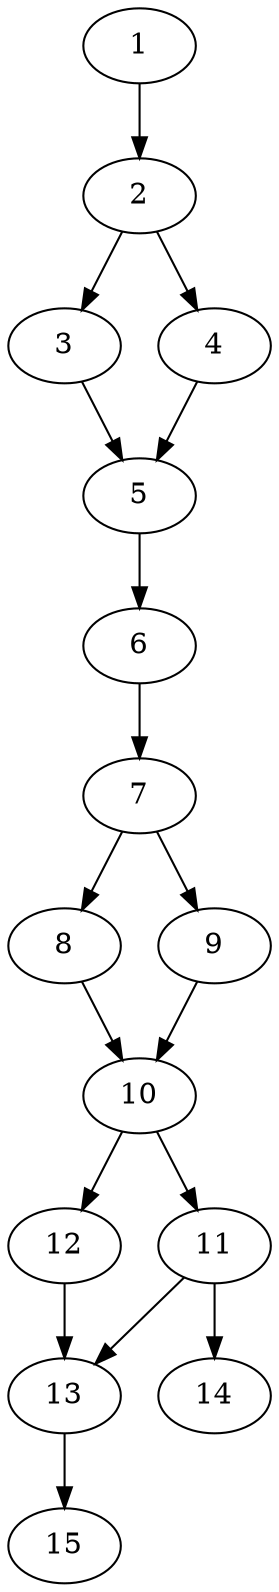 // DAG automatically generated by daggen at Thu Oct  3 13:59:26 2019
// ./daggen --dot -n 15 --ccr 0.4 --fat 0.3 --regular 0.5 --density 0.7 --mindata 5242880 --maxdata 52428800 
digraph G {
  1 [size="93506560", alpha="0.13", expect_size="37402624"] 
  1 -> 2 [size ="37402624"]
  2 [size="40578560", alpha="0.12", expect_size="16231424"] 
  2 -> 3 [size ="16231424"]
  2 -> 4 [size ="16231424"]
  3 [size="75998720", alpha="0.00", expect_size="30399488"] 
  3 -> 5 [size ="30399488"]
  4 [size="82961920", alpha="0.01", expect_size="33184768"] 
  4 -> 5 [size ="33184768"]
  5 [size="25902080", alpha="0.07", expect_size="10360832"] 
  5 -> 6 [size ="10360832"]
  6 [size="106081280", alpha="0.04", expect_size="42432512"] 
  6 -> 7 [size ="42432512"]
  7 [size="118195200", alpha="0.10", expect_size="47278080"] 
  7 -> 8 [size ="47278080"]
  7 -> 9 [size ="47278080"]
  8 [size="46146560", alpha="0.15", expect_size="18458624"] 
  8 -> 10 [size ="18458624"]
  9 [size="81397760", alpha="0.12", expect_size="32559104"] 
  9 -> 10 [size ="32559104"]
  10 [size="127872000", alpha="0.03", expect_size="51148800"] 
  10 -> 11 [size ="51148800"]
  10 -> 12 [size ="51148800"]
  11 [size="106795520", alpha="0.04", expect_size="42718208"] 
  11 -> 13 [size ="42718208"]
  11 -> 14 [size ="42718208"]
  12 [size="64983040", alpha="0.18", expect_size="25993216"] 
  12 -> 13 [size ="25993216"]
  13 [size="17889280", alpha="0.18", expect_size="7155712"] 
  13 -> 15 [size ="7155712"]
  14 [size="17994240", alpha="0.08", expect_size="7197696"] 
  15 [size="23257600", alpha="0.13", expect_size="9303040"] 
}
